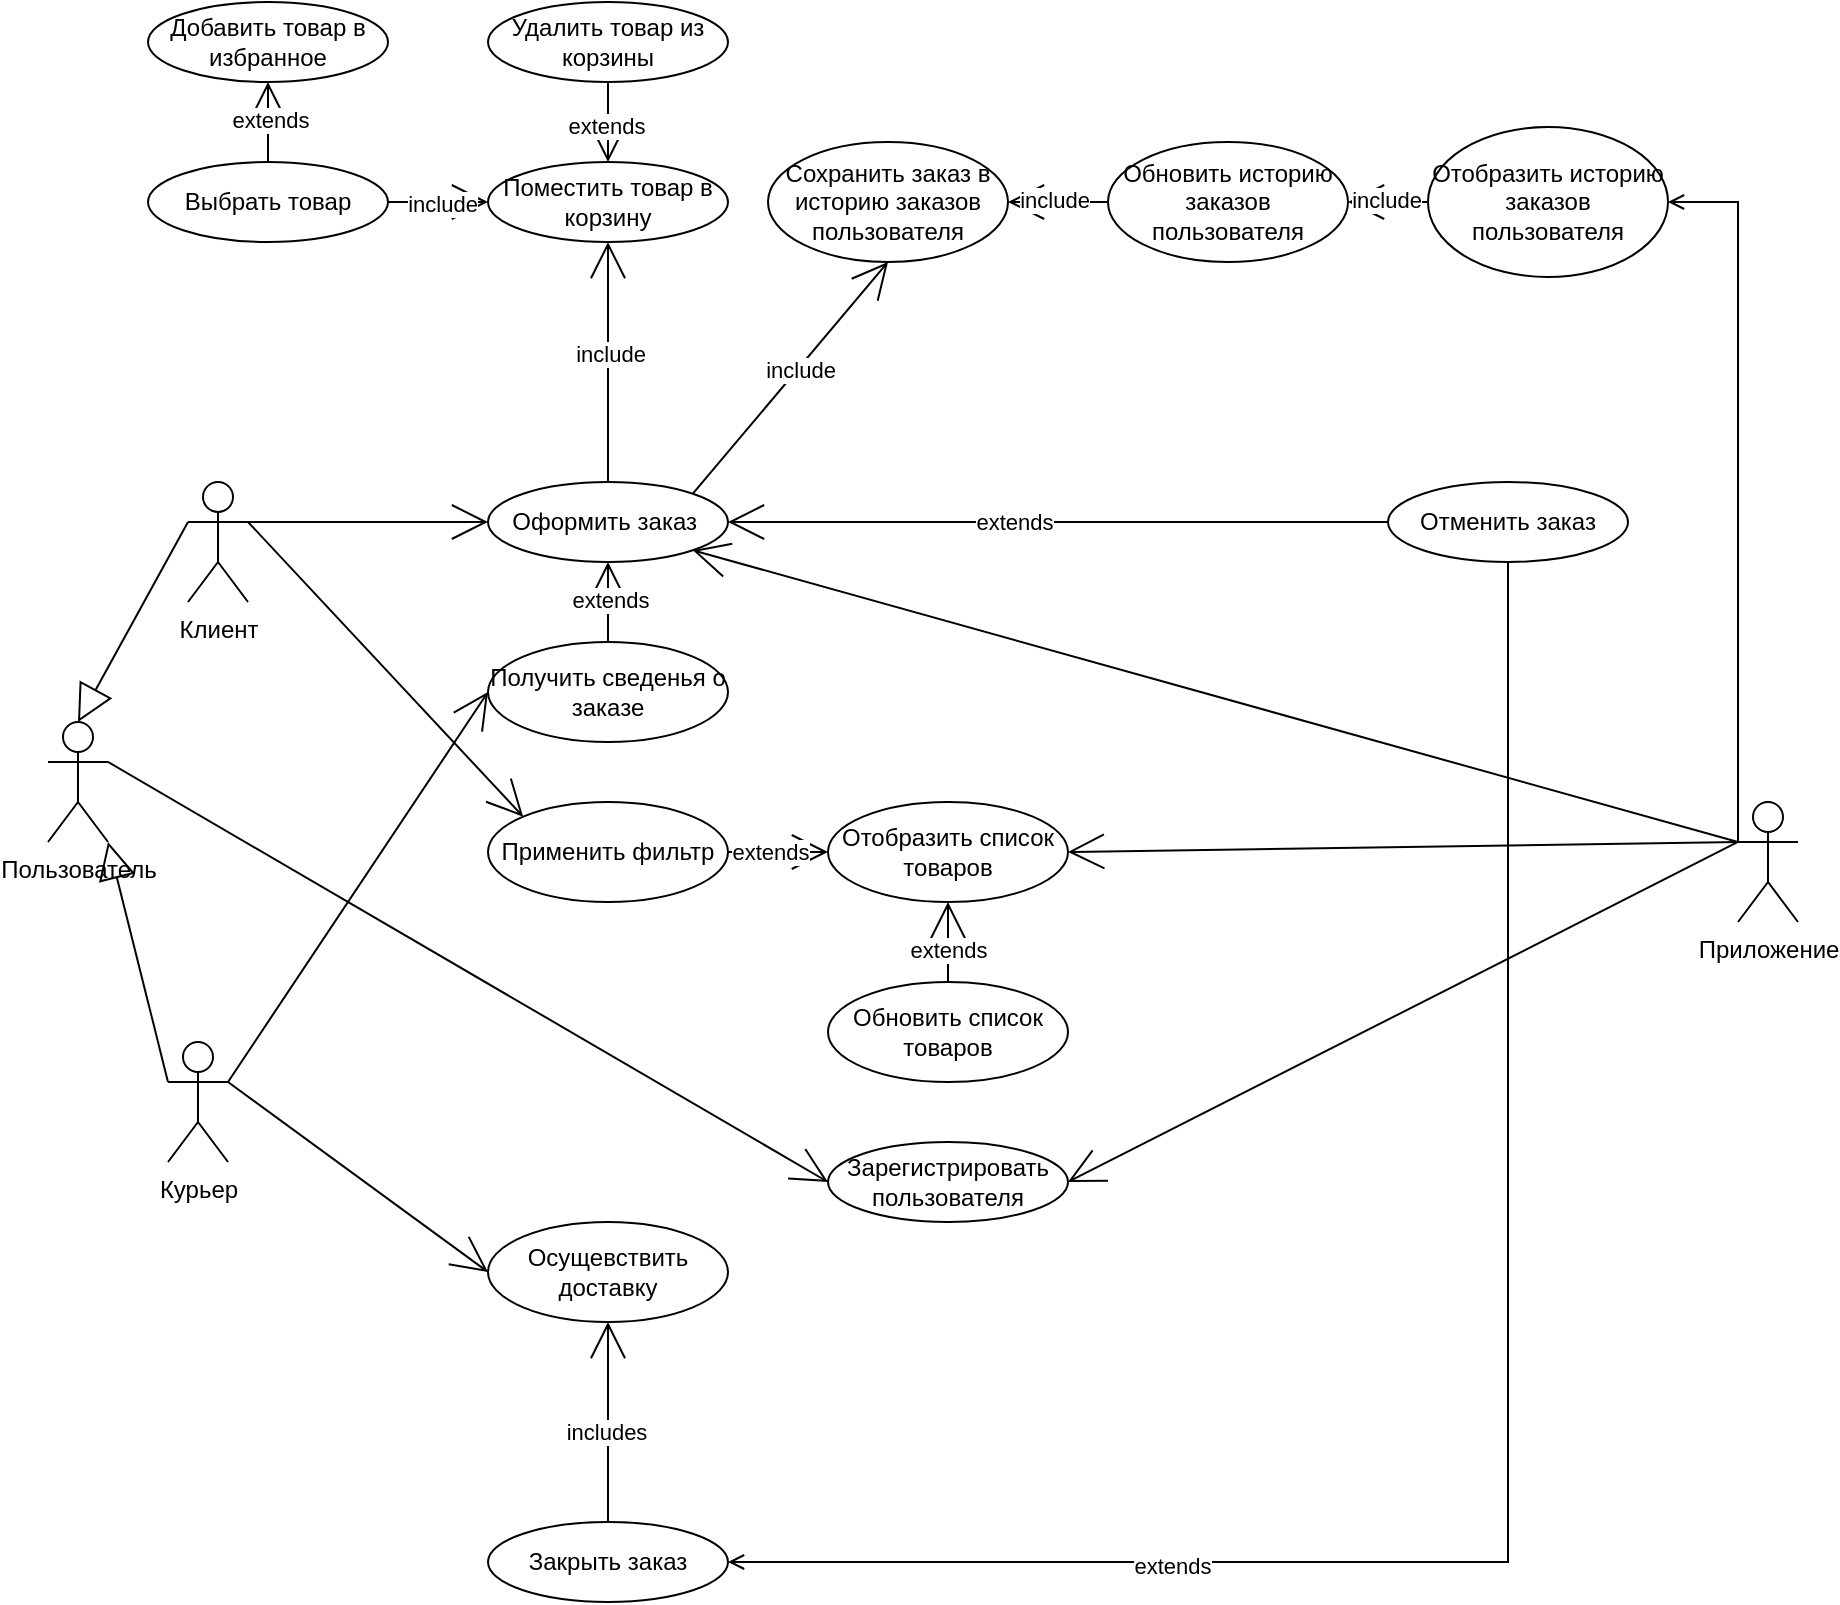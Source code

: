 <mxfile version="21.8.2" type="github">
  <diagram name="Страница — 1" id="IcskS1x6L9GqO2Q_vGER">
    <mxGraphModel dx="2876" dy="2252" grid="1" gridSize="10" guides="1" tooltips="1" connect="1" arrows="1" fold="1" page="1" pageScale="1" pageWidth="827" pageHeight="1169" math="0" shadow="0">
      <root>
        <mxCell id="0" />
        <mxCell id="1" parent="0" />
        <mxCell id="DIUMw2C9mKSduQeqxSrr-1" value="Пользователь" style="shape=umlActor;verticalLabelPosition=bottom;verticalAlign=top;html=1;" vertex="1" parent="1">
          <mxGeometry x="-180" y="240" width="30" height="60" as="geometry" />
        </mxCell>
        <mxCell id="DIUMw2C9mKSduQeqxSrr-2" value="Клиент" style="shape=umlActor;verticalLabelPosition=bottom;verticalAlign=top;html=1;" vertex="1" parent="1">
          <mxGeometry x="-110" y="120" width="30" height="60" as="geometry" />
        </mxCell>
        <mxCell id="DIUMw2C9mKSduQeqxSrr-5" value="Курьер" style="shape=umlActor;verticalLabelPosition=bottom;verticalAlign=top;html=1;" vertex="1" parent="1">
          <mxGeometry x="-120" y="400" width="30" height="60" as="geometry" />
        </mxCell>
        <mxCell id="DIUMw2C9mKSduQeqxSrr-69" style="edgeStyle=orthogonalEdgeStyle;rounded=0;orthogonalLoop=1;jettySize=auto;html=1;exitX=0;exitY=0.333;exitDx=0;exitDy=0;exitPerimeter=0;endArrow=open;endFill=0;entryX=1;entryY=0.5;entryDx=0;entryDy=0;" edge="1" parent="1" source="DIUMw2C9mKSduQeqxSrr-6" target="DIUMw2C9mKSduQeqxSrr-67">
          <mxGeometry relative="1" as="geometry">
            <mxPoint x="470" y="-20" as="targetPoint" />
            <Array as="points">
              <mxPoint x="665" y="-20" />
            </Array>
          </mxGeometry>
        </mxCell>
        <mxCell id="DIUMw2C9mKSduQeqxSrr-6" value="Приложение" style="shape=umlActor;verticalLabelPosition=bottom;verticalAlign=top;html=1;" vertex="1" parent="1">
          <mxGeometry x="665" y="280" width="30" height="60" as="geometry" />
        </mxCell>
        <mxCell id="DIUMw2C9mKSduQeqxSrr-7" value="Поместить товар в корзину" style="ellipse;whiteSpace=wrap;html=1;" vertex="1" parent="1">
          <mxGeometry x="40" y="-40" width="120" height="40" as="geometry" />
        </mxCell>
        <mxCell id="DIUMw2C9mKSduQeqxSrr-8" value="Выбрать товар" style="ellipse;whiteSpace=wrap;html=1;" vertex="1" parent="1">
          <mxGeometry x="-130" y="-40" width="120" height="40" as="geometry" />
        </mxCell>
        <mxCell id="DIUMw2C9mKSduQeqxSrr-9" value="Оформить заказ&amp;nbsp;" style="ellipse;whiteSpace=wrap;html=1;" vertex="1" parent="1">
          <mxGeometry x="40" y="120" width="120" height="40" as="geometry" />
        </mxCell>
        <mxCell id="DIUMw2C9mKSduQeqxSrr-11" value="" style="endArrow=open;endSize=16;endFill=0;html=1;rounded=0;exitX=1;exitY=0.333;exitDx=0;exitDy=0;exitPerimeter=0;entryX=0;entryY=0.5;entryDx=0;entryDy=0;" edge="1" parent="1" source="DIUMw2C9mKSduQeqxSrr-2" target="DIUMw2C9mKSduQeqxSrr-9">
          <mxGeometry width="160" relative="1" as="geometry">
            <mxPoint x="70" y="260" as="sourcePoint" />
            <mxPoint x="360" y="140" as="targetPoint" />
          </mxGeometry>
        </mxCell>
        <mxCell id="DIUMw2C9mKSduQeqxSrr-12" value="" style="endArrow=open;endSize=16;endFill=0;html=1;rounded=0;exitX=1;exitY=0.5;exitDx=0;exitDy=0;entryX=0;entryY=0.5;entryDx=0;entryDy=0;" edge="1" parent="1" source="DIUMw2C9mKSduQeqxSrr-8" target="DIUMw2C9mKSduQeqxSrr-7">
          <mxGeometry width="160" relative="1" as="geometry">
            <mxPoint x="250" y="230" as="sourcePoint" />
            <mxPoint x="30" y="-30" as="targetPoint" />
          </mxGeometry>
        </mxCell>
        <mxCell id="DIUMw2C9mKSduQeqxSrr-13" value="include" style="edgeLabel;html=1;align=center;verticalAlign=middle;resizable=0;points=[];" vertex="1" connectable="0" parent="DIUMw2C9mKSduQeqxSrr-12">
          <mxGeometry x="0.075" y="-1" relative="1" as="geometry">
            <mxPoint as="offset" />
          </mxGeometry>
        </mxCell>
        <mxCell id="DIUMw2C9mKSduQeqxSrr-14" value="" style="endArrow=open;endSize=16;endFill=0;html=1;rounded=0;entryX=0.5;entryY=1;entryDx=0;entryDy=0;exitX=0.5;exitY=0;exitDx=0;exitDy=0;" edge="1" parent="1" source="DIUMw2C9mKSduQeqxSrr-9" target="DIUMw2C9mKSduQeqxSrr-7">
          <mxGeometry width="160" relative="1" as="geometry">
            <mxPoint x="230" y="130" as="sourcePoint" />
            <mxPoint x="230" y="10" as="targetPoint" />
          </mxGeometry>
        </mxCell>
        <mxCell id="DIUMw2C9mKSduQeqxSrr-15" value="include" style="edgeLabel;html=1;align=center;verticalAlign=middle;resizable=0;points=[];" vertex="1" connectable="0" parent="DIUMw2C9mKSduQeqxSrr-14">
          <mxGeometry x="0.075" y="-1" relative="1" as="geometry">
            <mxPoint as="offset" />
          </mxGeometry>
        </mxCell>
        <mxCell id="DIUMw2C9mKSduQeqxSrr-17" value="Удалить товар из корзины" style="ellipse;whiteSpace=wrap;html=1;" vertex="1" parent="1">
          <mxGeometry x="40" y="-120" width="120" height="40" as="geometry" />
        </mxCell>
        <mxCell id="DIUMw2C9mKSduQeqxSrr-18" value="" style="endArrow=open;endSize=16;endFill=0;html=1;rounded=0;entryX=0.5;entryY=0;entryDx=0;entryDy=0;exitX=0.5;exitY=1;exitDx=0;exitDy=0;" edge="1" parent="1" source="DIUMw2C9mKSduQeqxSrr-17" target="DIUMw2C9mKSduQeqxSrr-7">
          <mxGeometry width="160" relative="1" as="geometry">
            <mxPoint x="220" y="-50" as="sourcePoint" />
            <mxPoint x="210" y="181" as="targetPoint" />
          </mxGeometry>
        </mxCell>
        <mxCell id="DIUMw2C9mKSduQeqxSrr-19" value="extends" style="edgeLabel;html=1;align=center;verticalAlign=middle;resizable=0;points=[];" vertex="1" connectable="0" parent="DIUMw2C9mKSduQeqxSrr-18">
          <mxGeometry x="0.075" y="-1" relative="1" as="geometry">
            <mxPoint as="offset" />
          </mxGeometry>
        </mxCell>
        <mxCell id="DIUMw2C9mKSduQeqxSrr-21" value="Применить фильтр" style="ellipse;whiteSpace=wrap;html=1;" vertex="1" parent="1">
          <mxGeometry x="40" y="280" width="120" height="50" as="geometry" />
        </mxCell>
        <mxCell id="DIUMw2C9mKSduQeqxSrr-22" value="Сохранить заказ в историю заказов&lt;br&gt;пользователя" style="ellipse;whiteSpace=wrap;html=1;" vertex="1" parent="1">
          <mxGeometry x="180" y="-50" width="120" height="60" as="geometry" />
        </mxCell>
        <mxCell id="DIUMw2C9mKSduQeqxSrr-23" value="" style="endArrow=open;endSize=16;endFill=0;html=1;rounded=0;entryX=0.5;entryY=1;entryDx=0;entryDy=0;exitX=1;exitY=0;exitDx=0;exitDy=0;" edge="1" parent="1" source="DIUMw2C9mKSduQeqxSrr-9" target="DIUMw2C9mKSduQeqxSrr-22">
          <mxGeometry width="160" relative="1" as="geometry">
            <mxPoint x="420" y="120" as="sourcePoint" />
            <mxPoint x="419.66" y="60" as="targetPoint" />
          </mxGeometry>
        </mxCell>
        <mxCell id="DIUMw2C9mKSduQeqxSrr-24" value="include" style="edgeLabel;html=1;align=center;verticalAlign=middle;resizable=0;points=[];" vertex="1" connectable="0" parent="DIUMw2C9mKSduQeqxSrr-23">
          <mxGeometry x="0.075" y="-1" relative="1" as="geometry">
            <mxPoint as="offset" />
          </mxGeometry>
        </mxCell>
        <mxCell id="DIUMw2C9mKSduQeqxSrr-25" value="Добавить товар в избранное" style="ellipse;whiteSpace=wrap;html=1;" vertex="1" parent="1">
          <mxGeometry x="-130" y="-120" width="120" height="40" as="geometry" />
        </mxCell>
        <mxCell id="DIUMw2C9mKSduQeqxSrr-26" value="" style="endArrow=open;endSize=16;endFill=0;html=1;rounded=0;entryX=0.5;entryY=1;entryDx=0;entryDy=0;exitX=0.5;exitY=0;exitDx=0;exitDy=0;" edge="1" parent="1" source="DIUMw2C9mKSduQeqxSrr-8" target="DIUMw2C9mKSduQeqxSrr-25">
          <mxGeometry width="160" relative="1" as="geometry">
            <mxPoint x="370" y="150" as="sourcePoint" />
            <mxPoint x="290" y="150" as="targetPoint" />
          </mxGeometry>
        </mxCell>
        <mxCell id="DIUMw2C9mKSduQeqxSrr-27" value="extends" style="edgeLabel;html=1;align=center;verticalAlign=middle;resizable=0;points=[];" vertex="1" connectable="0" parent="DIUMw2C9mKSduQeqxSrr-26">
          <mxGeometry x="0.075" y="-1" relative="1" as="geometry">
            <mxPoint as="offset" />
          </mxGeometry>
        </mxCell>
        <mxCell id="DIUMw2C9mKSduQeqxSrr-28" value="Отобразить список товаров" style="ellipse;whiteSpace=wrap;html=1;" vertex="1" parent="1">
          <mxGeometry x="210" y="280" width="120" height="50" as="geometry" />
        </mxCell>
        <mxCell id="DIUMw2C9mKSduQeqxSrr-29" value="Обновить список товаров" style="ellipse;whiteSpace=wrap;html=1;" vertex="1" parent="1">
          <mxGeometry x="210" y="370" width="120" height="50" as="geometry" />
        </mxCell>
        <mxCell id="DIUMw2C9mKSduQeqxSrr-30" value="" style="endArrow=open;endSize=16;endFill=0;html=1;rounded=0;entryX=1;entryY=0.5;entryDx=0;entryDy=0;exitX=0;exitY=0.333;exitDx=0;exitDy=0;exitPerimeter=0;" edge="1" parent="1" source="DIUMw2C9mKSduQeqxSrr-6" target="DIUMw2C9mKSduQeqxSrr-28">
          <mxGeometry width="160" relative="1" as="geometry">
            <mxPoint x="530" y="215" as="sourcePoint" />
            <mxPoint x="770" y="215" as="targetPoint" />
          </mxGeometry>
        </mxCell>
        <mxCell id="DIUMw2C9mKSduQeqxSrr-31" value="" style="endArrow=open;endSize=16;endFill=0;html=1;rounded=0;entryX=0;entryY=0.5;entryDx=0;entryDy=0;exitX=1;exitY=0.5;exitDx=0;exitDy=0;" edge="1" parent="1" source="DIUMw2C9mKSduQeqxSrr-21" target="DIUMw2C9mKSduQeqxSrr-28">
          <mxGeometry width="160" relative="1" as="geometry">
            <mxPoint x="645" y="320" as="sourcePoint" />
            <mxPoint x="490" y="250" as="targetPoint" />
          </mxGeometry>
        </mxCell>
        <mxCell id="DIUMw2C9mKSduQeqxSrr-34" value="extends" style="edgeLabel;html=1;align=center;verticalAlign=middle;resizable=0;points=[];" vertex="1" connectable="0" parent="DIUMw2C9mKSduQeqxSrr-31">
          <mxGeometry x="-0.178" relative="1" as="geometry">
            <mxPoint as="offset" />
          </mxGeometry>
        </mxCell>
        <mxCell id="DIUMw2C9mKSduQeqxSrr-32" value="" style="endArrow=open;endSize=16;endFill=0;html=1;rounded=0;entryX=0;entryY=0;entryDx=0;entryDy=0;exitX=1;exitY=0.333;exitDx=0;exitDy=0;exitPerimeter=0;" edge="1" parent="1" source="DIUMw2C9mKSduQeqxSrr-2" target="DIUMw2C9mKSduQeqxSrr-21">
          <mxGeometry width="160" relative="1" as="geometry">
            <mxPoint x="430" y="320" as="sourcePoint" />
            <mxPoint x="430" y="275" as="targetPoint" />
          </mxGeometry>
        </mxCell>
        <mxCell id="DIUMw2C9mKSduQeqxSrr-36" value="" style="endArrow=open;endSize=16;endFill=0;html=1;rounded=0;entryX=0.5;entryY=1;entryDx=0;entryDy=0;exitX=0.5;exitY=0;exitDx=0;exitDy=0;" edge="1" parent="1" source="DIUMw2C9mKSduQeqxSrr-38" target="DIUMw2C9mKSduQeqxSrr-9">
          <mxGeometry width="160" relative="1" as="geometry">
            <mxPoint x="530" y="60" as="sourcePoint" />
            <mxPoint x="420" y="160" as="targetPoint" />
          </mxGeometry>
        </mxCell>
        <mxCell id="DIUMw2C9mKSduQeqxSrr-37" value="extends" style="edgeLabel;html=1;align=center;verticalAlign=middle;resizable=0;points=[];" vertex="1" connectable="0" parent="DIUMw2C9mKSduQeqxSrr-36">
          <mxGeometry x="0.075" y="-1" relative="1" as="geometry">
            <mxPoint as="offset" />
          </mxGeometry>
        </mxCell>
        <mxCell id="DIUMw2C9mKSduQeqxSrr-38" value="Получить сведенья о заказе" style="ellipse;whiteSpace=wrap;html=1;" vertex="1" parent="1">
          <mxGeometry x="40" y="200" width="120" height="50" as="geometry" />
        </mxCell>
        <mxCell id="DIUMw2C9mKSduQeqxSrr-39" value="" style="endArrow=open;endSize=16;endFill=0;html=1;rounded=0;exitX=0;exitY=0.333;exitDx=0;exitDy=0;exitPerimeter=0;entryX=1;entryY=1;entryDx=0;entryDy=0;" edge="1" parent="1" source="DIUMw2C9mKSduQeqxSrr-6" target="DIUMw2C9mKSduQeqxSrr-9">
          <mxGeometry width="160" relative="1" as="geometry">
            <mxPoint x="630" y="280" as="sourcePoint" />
            <mxPoint x="480" y="200" as="targetPoint" />
          </mxGeometry>
        </mxCell>
        <mxCell id="DIUMw2C9mKSduQeqxSrr-40" value="" style="endArrow=open;endSize=16;endFill=0;html=1;rounded=0;entryX=0.5;entryY=1;entryDx=0;entryDy=0;exitX=0.5;exitY=0;exitDx=0;exitDy=0;" edge="1" parent="1" source="DIUMw2C9mKSduQeqxSrr-29" target="DIUMw2C9mKSduQeqxSrr-28">
          <mxGeometry width="160" relative="1" as="geometry">
            <mxPoint x="430" y="360" as="sourcePoint" />
            <mxPoint x="430" y="300" as="targetPoint" />
          </mxGeometry>
        </mxCell>
        <mxCell id="DIUMw2C9mKSduQeqxSrr-41" value="extends" style="edgeLabel;html=1;align=center;verticalAlign=middle;resizable=0;points=[];" vertex="1" connectable="0" parent="DIUMw2C9mKSduQeqxSrr-40">
          <mxGeometry x="-0.178" relative="1" as="geometry">
            <mxPoint as="offset" />
          </mxGeometry>
        </mxCell>
        <mxCell id="DIUMw2C9mKSduQeqxSrr-43" value="Зарегистрировать пользователя" style="ellipse;whiteSpace=wrap;html=1;" vertex="1" parent="1">
          <mxGeometry x="210" y="450" width="120" height="40" as="geometry" />
        </mxCell>
        <mxCell id="DIUMw2C9mKSduQeqxSrr-44" value="" style="endArrow=open;endSize=16;endFill=0;html=1;rounded=0;entryX=0;entryY=0.5;entryDx=0;entryDy=0;exitX=1;exitY=0.333;exitDx=0;exitDy=0;exitPerimeter=0;" edge="1" parent="1" source="DIUMw2C9mKSduQeqxSrr-1" target="DIUMw2C9mKSduQeqxSrr-43">
          <mxGeometry width="160" relative="1" as="geometry">
            <mxPoint x="-70" y="150" as="sourcePoint" />
            <mxPoint x="148" y="367" as="targetPoint" />
          </mxGeometry>
        </mxCell>
        <mxCell id="DIUMw2C9mKSduQeqxSrr-45" value="" style="endArrow=open;endSize=16;endFill=0;html=1;rounded=0;entryX=1;entryY=0.5;entryDx=0;entryDy=0;exitX=0;exitY=0.333;exitDx=0;exitDy=0;exitPerimeter=0;" edge="1" parent="1" source="DIUMw2C9mKSduQeqxSrr-6" target="DIUMw2C9mKSduQeqxSrr-43">
          <mxGeometry width="160" relative="1" as="geometry">
            <mxPoint x="280" y="310" as="sourcePoint" />
            <mxPoint x="210" y="270" as="targetPoint" />
          </mxGeometry>
        </mxCell>
        <mxCell id="DIUMw2C9mKSduQeqxSrr-47" value="" style="endArrow=block;endSize=16;endFill=0;html=1;rounded=0;entryX=0.5;entryY=0;entryDx=0;entryDy=0;exitX=0;exitY=0.333;exitDx=0;exitDy=0;exitPerimeter=0;entryPerimeter=0;" edge="1" parent="1" source="DIUMw2C9mKSduQeqxSrr-2" target="DIUMw2C9mKSduQeqxSrr-1">
          <mxGeometry width="160" relative="1" as="geometry">
            <mxPoint x="-70" y="150" as="sourcePoint" />
            <mxPoint x="170" y="150" as="targetPoint" />
          </mxGeometry>
        </mxCell>
        <mxCell id="DIUMw2C9mKSduQeqxSrr-48" value="" style="endArrow=block;endSize=16;endFill=0;html=1;rounded=0;entryX=1;entryY=1;entryDx=0;entryDy=0;exitX=0;exitY=0.333;exitDx=0;exitDy=0;exitPerimeter=0;entryPerimeter=0;" edge="1" parent="1" source="DIUMw2C9mKSduQeqxSrr-5" target="DIUMw2C9mKSduQeqxSrr-1">
          <mxGeometry width="160" relative="1" as="geometry">
            <mxPoint x="-100" y="150" as="sourcePoint" />
            <mxPoint x="-155" y="250" as="targetPoint" />
          </mxGeometry>
        </mxCell>
        <mxCell id="DIUMw2C9mKSduQeqxSrr-49" value="" style="endArrow=open;endSize=16;endFill=0;html=1;rounded=0;exitX=1;exitY=0.333;exitDx=0;exitDy=0;exitPerimeter=0;entryX=0;entryY=0.5;entryDx=0;entryDy=0;" edge="1" parent="1" source="DIUMw2C9mKSduQeqxSrr-5" target="DIUMw2C9mKSduQeqxSrr-38">
          <mxGeometry width="160" relative="1" as="geometry">
            <mxPoint x="630" y="280" as="sourcePoint" />
            <mxPoint x="430" y="170" as="targetPoint" />
          </mxGeometry>
        </mxCell>
        <mxCell id="DIUMw2C9mKSduQeqxSrr-51" value="Осущевствить доставку" style="ellipse;whiteSpace=wrap;html=1;" vertex="1" parent="1">
          <mxGeometry x="40" y="490" width="120" height="50" as="geometry" />
        </mxCell>
        <mxCell id="DIUMw2C9mKSduQeqxSrr-52" value="Закрыть заказ" style="ellipse;whiteSpace=wrap;html=1;" vertex="1" parent="1">
          <mxGeometry x="40" y="640" width="120" height="40" as="geometry" />
        </mxCell>
        <mxCell id="DIUMw2C9mKSduQeqxSrr-54" value="" style="endArrow=open;endSize=16;endFill=0;html=1;rounded=0;entryX=0;entryY=0.5;entryDx=0;entryDy=0;" edge="1" parent="1" target="DIUMw2C9mKSduQeqxSrr-51">
          <mxGeometry width="160" relative="1" as="geometry">
            <mxPoint x="-90" y="420" as="sourcePoint" />
            <mxPoint x="-30" y="515" as="targetPoint" />
          </mxGeometry>
        </mxCell>
        <mxCell id="DIUMw2C9mKSduQeqxSrr-63" style="edgeStyle=orthogonalEdgeStyle;rounded=0;orthogonalLoop=1;jettySize=auto;html=1;exitX=0.5;exitY=1;exitDx=0;exitDy=0;entryX=1;entryY=0.5;entryDx=0;entryDy=0;endArrow=open;endFill=0;" edge="1" parent="1" source="DIUMw2C9mKSduQeqxSrr-55" target="DIUMw2C9mKSduQeqxSrr-52">
          <mxGeometry relative="1" as="geometry" />
        </mxCell>
        <mxCell id="DIUMw2C9mKSduQeqxSrr-64" value="extends" style="edgeLabel;html=1;align=center;verticalAlign=middle;resizable=0;points=[];" vertex="1" connectable="0" parent="DIUMw2C9mKSduQeqxSrr-63">
          <mxGeometry x="0.501" y="2" relative="1" as="geometry">
            <mxPoint as="offset" />
          </mxGeometry>
        </mxCell>
        <mxCell id="DIUMw2C9mKSduQeqxSrr-55" value="Отменить заказ" style="ellipse;whiteSpace=wrap;html=1;" vertex="1" parent="1">
          <mxGeometry x="490" y="120" width="120" height="40" as="geometry" />
        </mxCell>
        <mxCell id="DIUMw2C9mKSduQeqxSrr-58" value="" style="endArrow=open;endSize=16;endFill=0;html=1;rounded=0;exitX=0;exitY=0.5;exitDx=0;exitDy=0;entryX=1;entryY=0.5;entryDx=0;entryDy=0;" edge="1" parent="1" source="DIUMw2C9mKSduQeqxSrr-55" target="DIUMw2C9mKSduQeqxSrr-9">
          <mxGeometry width="160" relative="1" as="geometry">
            <mxPoint x="630" y="310" as="sourcePoint" />
            <mxPoint x="430" y="170" as="targetPoint" />
          </mxGeometry>
        </mxCell>
        <mxCell id="DIUMw2C9mKSduQeqxSrr-59" value="extends" style="edgeLabel;html=1;align=center;verticalAlign=middle;resizable=0;points=[];" vertex="1" connectable="0" parent="DIUMw2C9mKSduQeqxSrr-58">
          <mxGeometry x="0.332" y="2" relative="1" as="geometry">
            <mxPoint x="33" y="-2" as="offset" />
          </mxGeometry>
        </mxCell>
        <mxCell id="DIUMw2C9mKSduQeqxSrr-65" value="" style="endArrow=open;endSize=16;endFill=0;html=1;rounded=0;entryX=0.5;entryY=1;entryDx=0;entryDy=0;exitX=0.5;exitY=0;exitDx=0;exitDy=0;" edge="1" parent="1" source="DIUMw2C9mKSduQeqxSrr-52" target="DIUMw2C9mKSduQeqxSrr-51">
          <mxGeometry width="160" relative="1" as="geometry">
            <mxPoint x="-1" y="570" as="sourcePoint" />
            <mxPoint x="-1" y="670" as="targetPoint" />
          </mxGeometry>
        </mxCell>
        <mxCell id="DIUMw2C9mKSduQeqxSrr-66" value="includes" style="edgeLabel;html=1;align=center;verticalAlign=middle;resizable=0;points=[];" vertex="1" connectable="0" parent="DIUMw2C9mKSduQeqxSrr-65">
          <mxGeometry x="-0.1" y="1" relative="1" as="geometry">
            <mxPoint as="offset" />
          </mxGeometry>
        </mxCell>
        <mxCell id="DIUMw2C9mKSduQeqxSrr-67" value="Отобразить историю заказов пользователя" style="ellipse;whiteSpace=wrap;html=1;" vertex="1" parent="1">
          <mxGeometry x="510" y="-57.5" width="120" height="75" as="geometry" />
        </mxCell>
        <mxCell id="DIUMw2C9mKSduQeqxSrr-70" value="Обновить историю заказов пользователя" style="ellipse;whiteSpace=wrap;html=1;" vertex="1" parent="1">
          <mxGeometry x="350" y="-50" width="120" height="60" as="geometry" />
        </mxCell>
        <mxCell id="DIUMw2C9mKSduQeqxSrr-71" value="" style="endArrow=open;endSize=16;endFill=0;html=1;rounded=0;entryX=1;entryY=0.5;entryDx=0;entryDy=0;exitX=0;exitY=0.5;exitDx=0;exitDy=0;" edge="1" parent="1" source="DIUMw2C9mKSduQeqxSrr-70" target="DIUMw2C9mKSduQeqxSrr-22">
          <mxGeometry width="160" relative="1" as="geometry">
            <mxPoint x="260" y="96" as="sourcePoint" />
            <mxPoint x="358" y="-20" as="targetPoint" />
          </mxGeometry>
        </mxCell>
        <mxCell id="DIUMw2C9mKSduQeqxSrr-72" value="include" style="edgeLabel;html=1;align=center;verticalAlign=middle;resizable=0;points=[];" vertex="1" connectable="0" parent="DIUMw2C9mKSduQeqxSrr-71">
          <mxGeometry x="0.075" y="-1" relative="1" as="geometry">
            <mxPoint as="offset" />
          </mxGeometry>
        </mxCell>
        <mxCell id="DIUMw2C9mKSduQeqxSrr-73" value="" style="endArrow=open;endSize=16;endFill=0;html=1;rounded=0;entryX=1;entryY=0.5;entryDx=0;entryDy=0;exitX=0;exitY=0.5;exitDx=0;exitDy=0;" edge="1" parent="1" source="DIUMw2C9mKSduQeqxSrr-67" target="DIUMw2C9mKSduQeqxSrr-70">
          <mxGeometry width="160" relative="1" as="geometry">
            <mxPoint x="378" y="-48" as="sourcePoint" />
            <mxPoint x="342" y="10" as="targetPoint" />
          </mxGeometry>
        </mxCell>
        <mxCell id="DIUMw2C9mKSduQeqxSrr-74" value="include" style="edgeLabel;html=1;align=center;verticalAlign=middle;resizable=0;points=[];" vertex="1" connectable="0" parent="DIUMw2C9mKSduQeqxSrr-73">
          <mxGeometry x="0.075" y="-1" relative="1" as="geometry">
            <mxPoint as="offset" />
          </mxGeometry>
        </mxCell>
      </root>
    </mxGraphModel>
  </diagram>
</mxfile>

